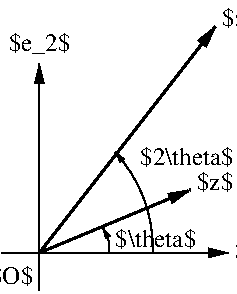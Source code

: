 #FIG 3.2  Produced by xfig version 3.2.5-alpha5
Landscape
Center
Metric
A4      
100.00
Single
-2
1200 2
5 1 0 1 0 7 50 -1 -1 0.000 0 0 0 1 6592.500 2655.000 6750 2520 6795 2610 6795 2700
	1 1 1.00 30.00 60.00
5 1 0 1 0 7 50 -1 -1 0.000 0 0 0 1 6100.714 2667.857 6840 1980 7020 2250 7110 2700
	1 1 1.00 30.00 60.00
2 1 0 1 0 7 50 -1 -1 0.000 0 0 -1 1 0 2
	1 1 1.00 60.00 120.00
	 6030 2700 7650 2700
2 1 0 1 0 7 50 -1 -1 0.000 0 0 -1 1 0 2
	1 1 1.00 60.00 120.00
	 6300 2970 6300 1350
2 1 0 2 0 7 50 -1 -1 0.000 0 0 -1 1 0 2
	1 1 2.00 60.00 120.00
	 6300 2700 7380 2250
2 1 0 2 0 7 50 -1 -1 0.000 0 0 -1 1 0 2
	1 1 2.00 60.00 120.00
	 6300 2700 7560 1080
4 0 0 50 -1 0 12 0.0000 6 210 525 7695 2745 $e_1$\001
4 1 0 50 -1 0 12 0.0000 6 210 525 6300 1260 $e_2$\001
4 0 0 50 -1 0 12 0.0000 6 180 300 7425 2250 $z$\001
4 0 0 50 -1 0 12 0.0000 6 180 705 6840 2655 $\\theta$\001
4 0 0 50 -1 0 12 0.0000 6 180 810 7020 2070 $2\\theta$\001
4 0 0 50 -1 0 12 0.0000 6 210 705 7605 1080 $ze_1z$\001
4 2 0 50 -1 0 12 0.0000 6 180 360 6255 2925 $O$\001
